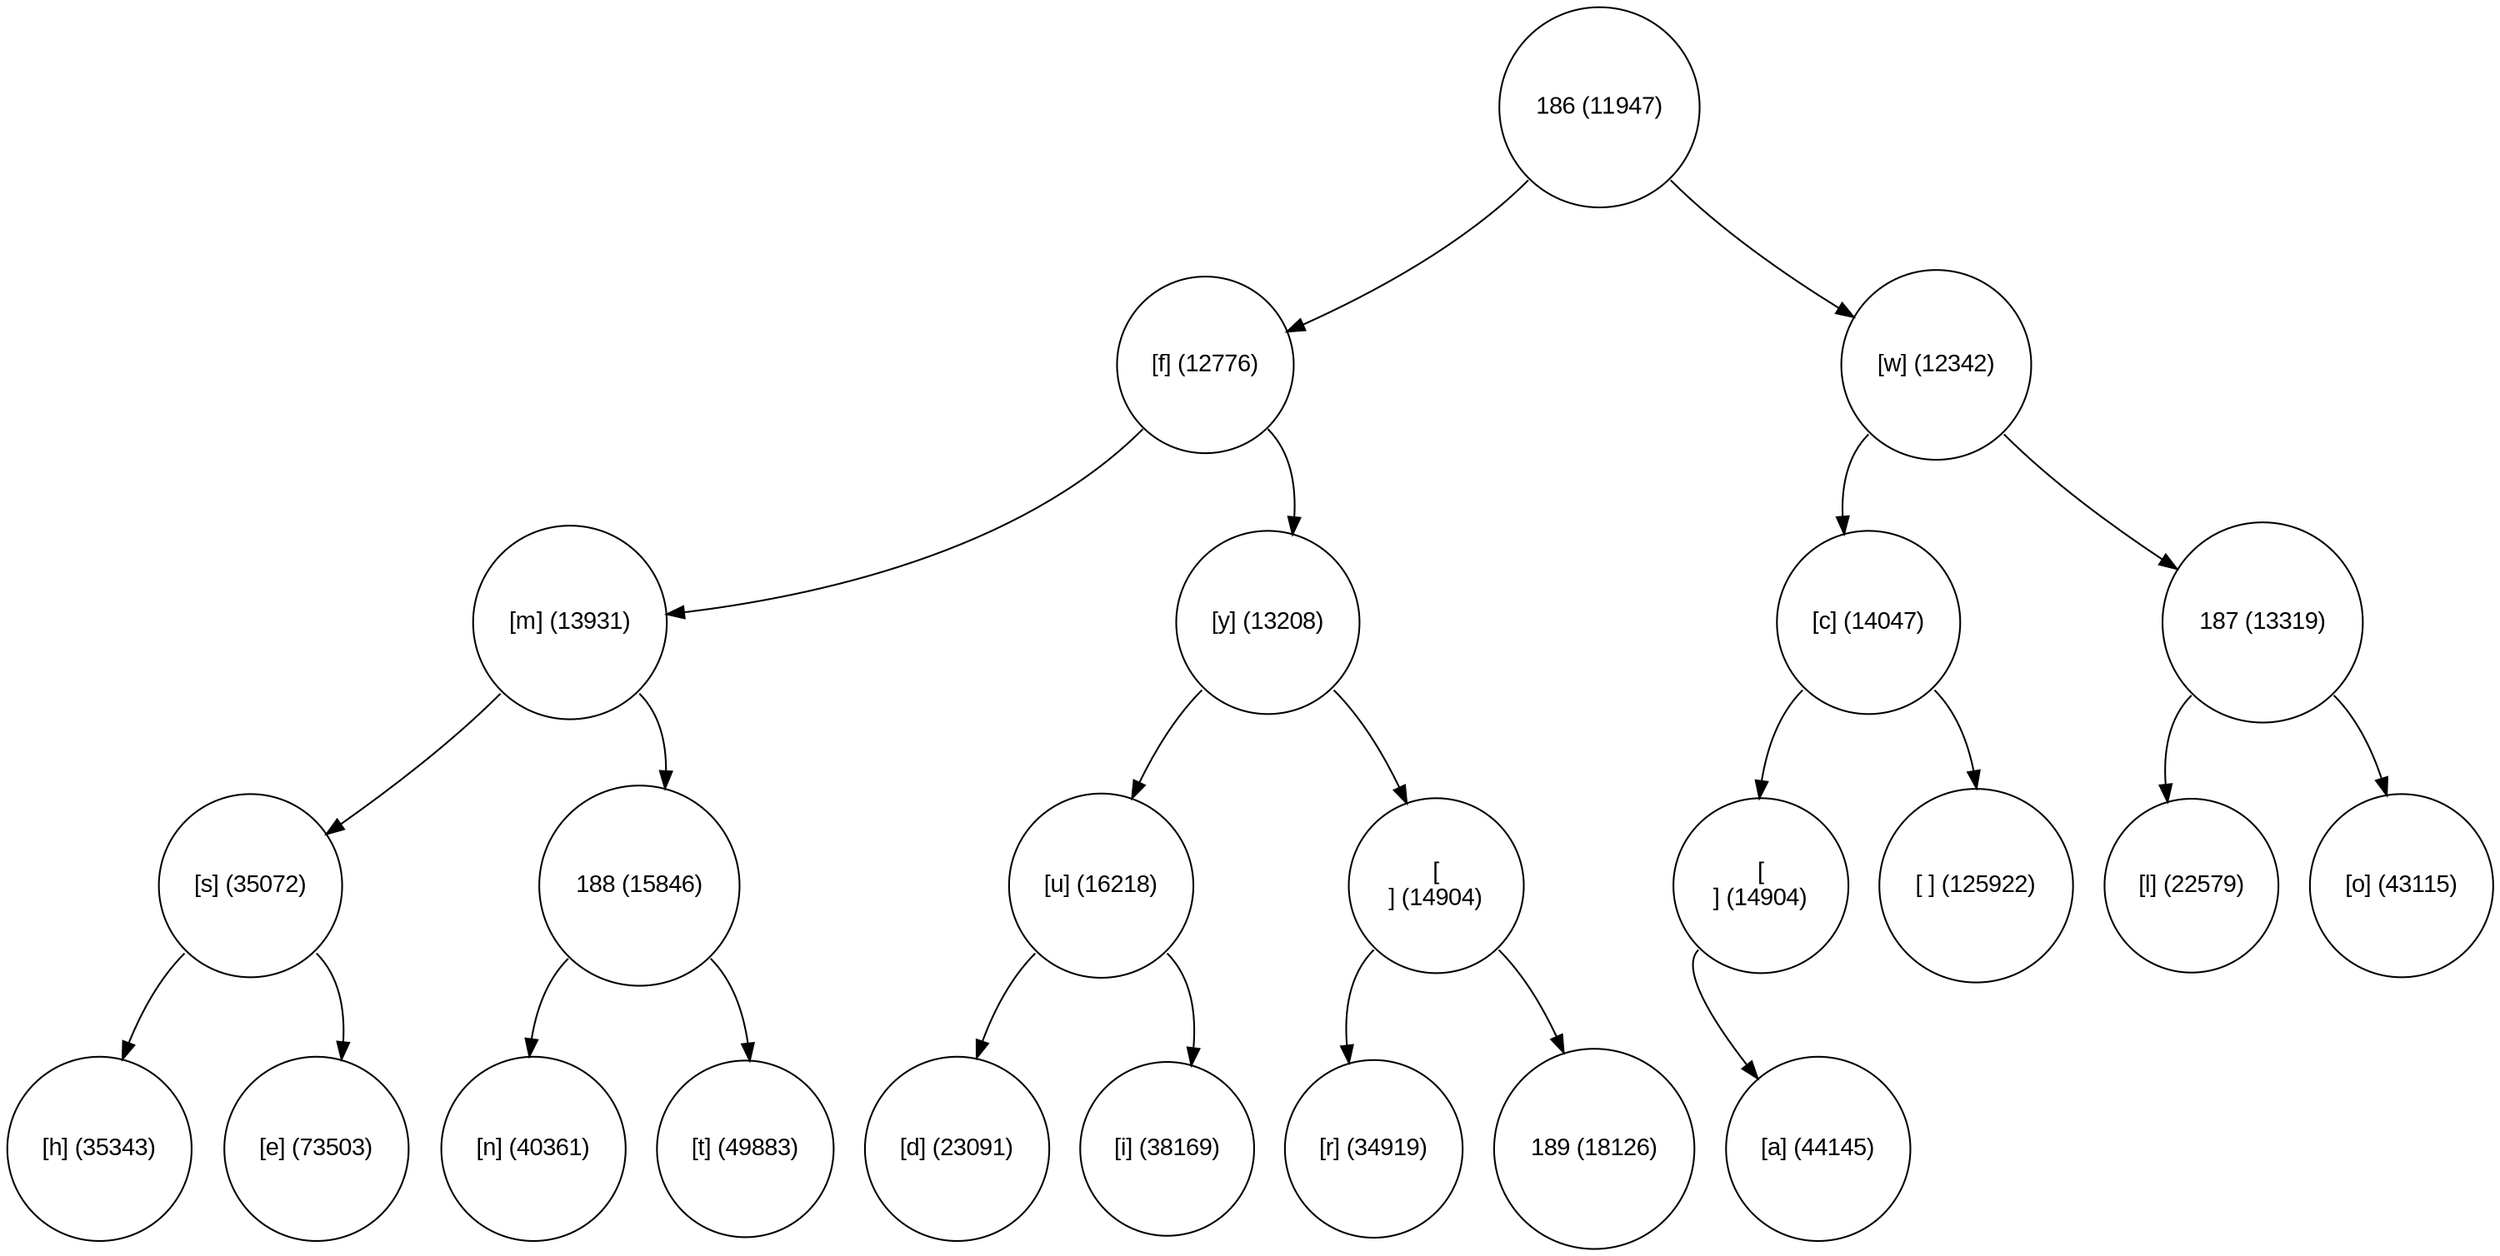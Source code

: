 digraph move_down {
	node [fontname="Arial", shape="circle", width=0.5]; 

	0 [label = "186 (11947)"];
	0:sw -> 1;
	1 [label = "[f] (12776)"];
	1:sw -> 3;
	3 [label = "[m] (13931)"];
	3:sw -> 7;
	7 [label = "[s] (35072)"];
	7:sw -> 15;
	15 [label = "[h] (35343)"];
	7:se -> 16;
	16 [label = "[e] (73503)"];
	3:se -> 8;
	8 [label = "188 (15846)"];
	8:sw -> 17;
	17 [label = "[n] (40361)"];
	8:se -> 18;
	18 [label = "[t] (49883)"];
	1:se -> 4;
	4 [label = "[y] (13208)"];
	4:sw -> 9;
	9 [label = "[u] (16218)"];
	9:sw -> 19;
	19 [label = "[d] (23091)"];
	9:se -> 20;
	20 [label = "[i] (38169)"];
	4:se -> 10;
	10 [label = "[
] (14904)"];
	10:sw -> 21;
	21 [label = "[r] (34919)"];
	10:se -> 22;
	22 [label = "189 (18126)"];
	0:se -> 2;
	2 [label = "[w] (12342)"];
	2:sw -> 5;
	5 [label = "[c] (14047)"];
	5:sw -> 11;
	11 [label = "[] (14904)"];
	11:sw -> 23;
	23 [label = "[a] (44145)"];
	5:se -> 12;
	12 [label = "[ ] (125922)"];
	2:se -> 6;
	6 [label = "187 (13319)"];
	6:sw -> 13;
	13 [label = "[l] (22579)"];
	6:se -> 14;
	14 [label = "[o] (43115)"];
}
